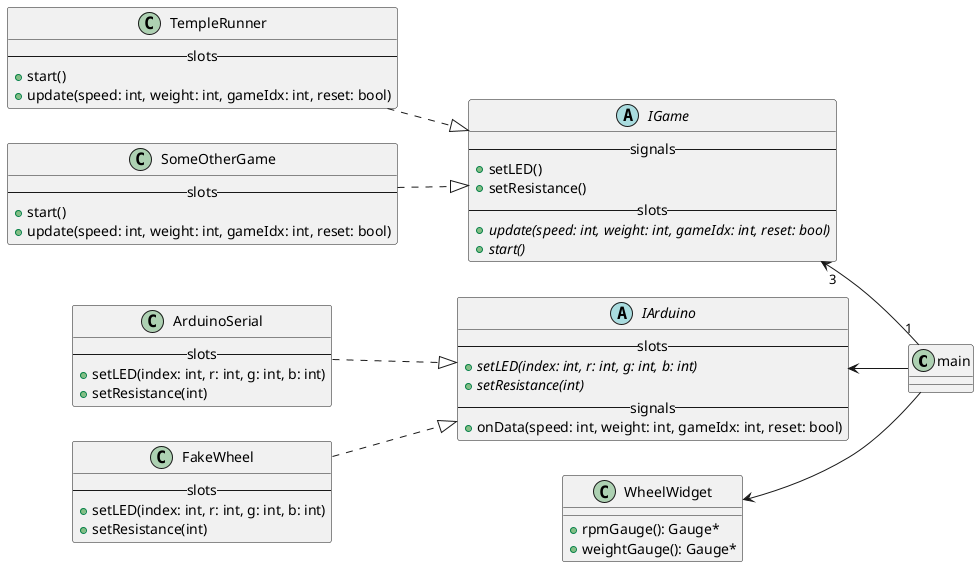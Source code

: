 @startuml
left to right direction
' class QObject
class main
abstract IGame {
    --signals--
    + setLED()
    + setResistance()
    --slots--
    + {abstract} update(speed: int, weight: int, gameIdx: int, reset: bool)
    + {abstract} start()
}
'IGame ..|> QObject

class TempleRunner {
    --slots--
    + start()
    + update(speed: int, weight: int, gameIdx: int, reset: bool)
}

class SomeOtherGame{
    --slots--
    + start()
    + update(speed: int, weight: int, gameIdx: int, reset: bool)
}

TempleRunner ..|> IGame
SomeOtherGame ..|> IGame

abstract IArduino {
    --slots--
    + {abstract} setLED(index: int, r: int, g: int, b: int)
    + {abstract} setResistance(int)
    --signals--
    + onData(speed: int, weight: int, gameIdx: int, reset: bool)
}

'IArduino ..|> QObject

IArduino <-- main
IGame "3"<--"1" main
WheelWidget <-- main
class ArduinoSerial {
    --slots--
    + setLED(index: int, r: int, g: int, b: int)
    + setResistance(int)
}

class FakeWheel {
    --slots--
    + setLED(index: int, r: int, g: int, b: int)
    + setResistance(int)
}
ArduinoSerial ..|> IArduino
FakeWheel ..|> IArduino

class WheelWidget {
    + rpmGauge(): Gauge*
    + weightGauge(): Gauge*
}

'WheelWidget ..|> QWidget
@enduml
